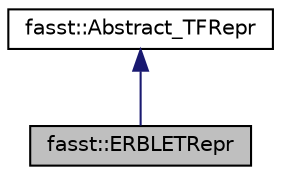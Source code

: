 digraph "fasst::ERBLETRepr"
{
  edge [fontname="Helvetica",fontsize="10",labelfontname="Helvetica",labelfontsize="10"];
  node [fontname="Helvetica",fontsize="10",shape=record];
  Node0 [label="fasst::ERBLETRepr",height=0.2,width=0.4,color="black", fillcolor="grey75", style="filled", fontcolor="black"];
  Node1 -> Node0 [dir="back",color="midnightblue",fontsize="10",style="solid",fontname="Helvetica"];
  Node1 [label="fasst::Abstract_TFRepr",height=0.2,width=0.4,color="black", fillcolor="white", style="filled",URL="$classfasst_1_1Abstract__TFRepr.html"];
}
